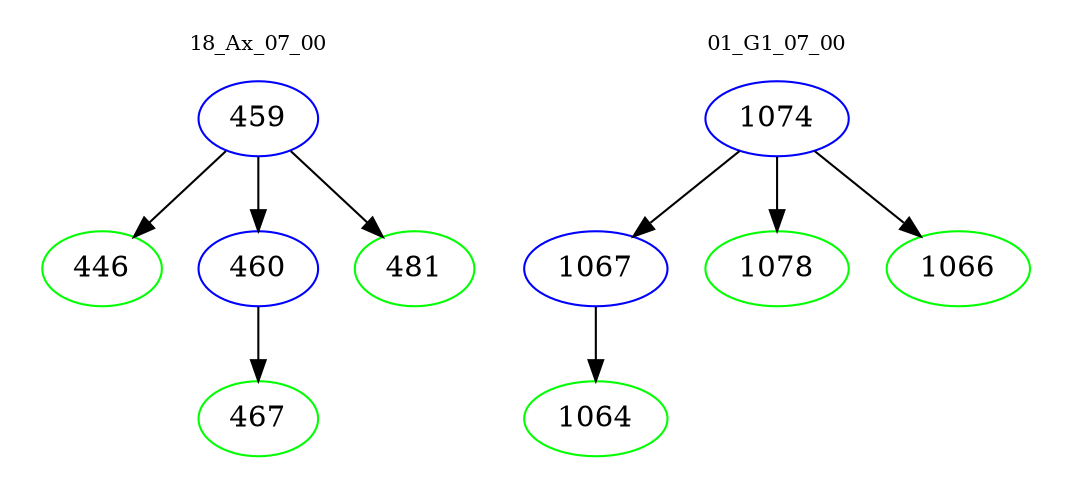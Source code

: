 digraph{
subgraph cluster_0 {
color = white
label = "18_Ax_07_00";
fontsize=10;
T0_459 [label="459", color="blue"]
T0_459 -> T0_446 [color="black"]
T0_446 [label="446", color="green"]
T0_459 -> T0_460 [color="black"]
T0_460 [label="460", color="blue"]
T0_460 -> T0_467 [color="black"]
T0_467 [label="467", color="green"]
T0_459 -> T0_481 [color="black"]
T0_481 [label="481", color="green"]
}
subgraph cluster_1 {
color = white
label = "01_G1_07_00";
fontsize=10;
T1_1074 [label="1074", color="blue"]
T1_1074 -> T1_1067 [color="black"]
T1_1067 [label="1067", color="blue"]
T1_1067 -> T1_1064 [color="black"]
T1_1064 [label="1064", color="green"]
T1_1074 -> T1_1078 [color="black"]
T1_1078 [label="1078", color="green"]
T1_1074 -> T1_1066 [color="black"]
T1_1066 [label="1066", color="green"]
}
}
